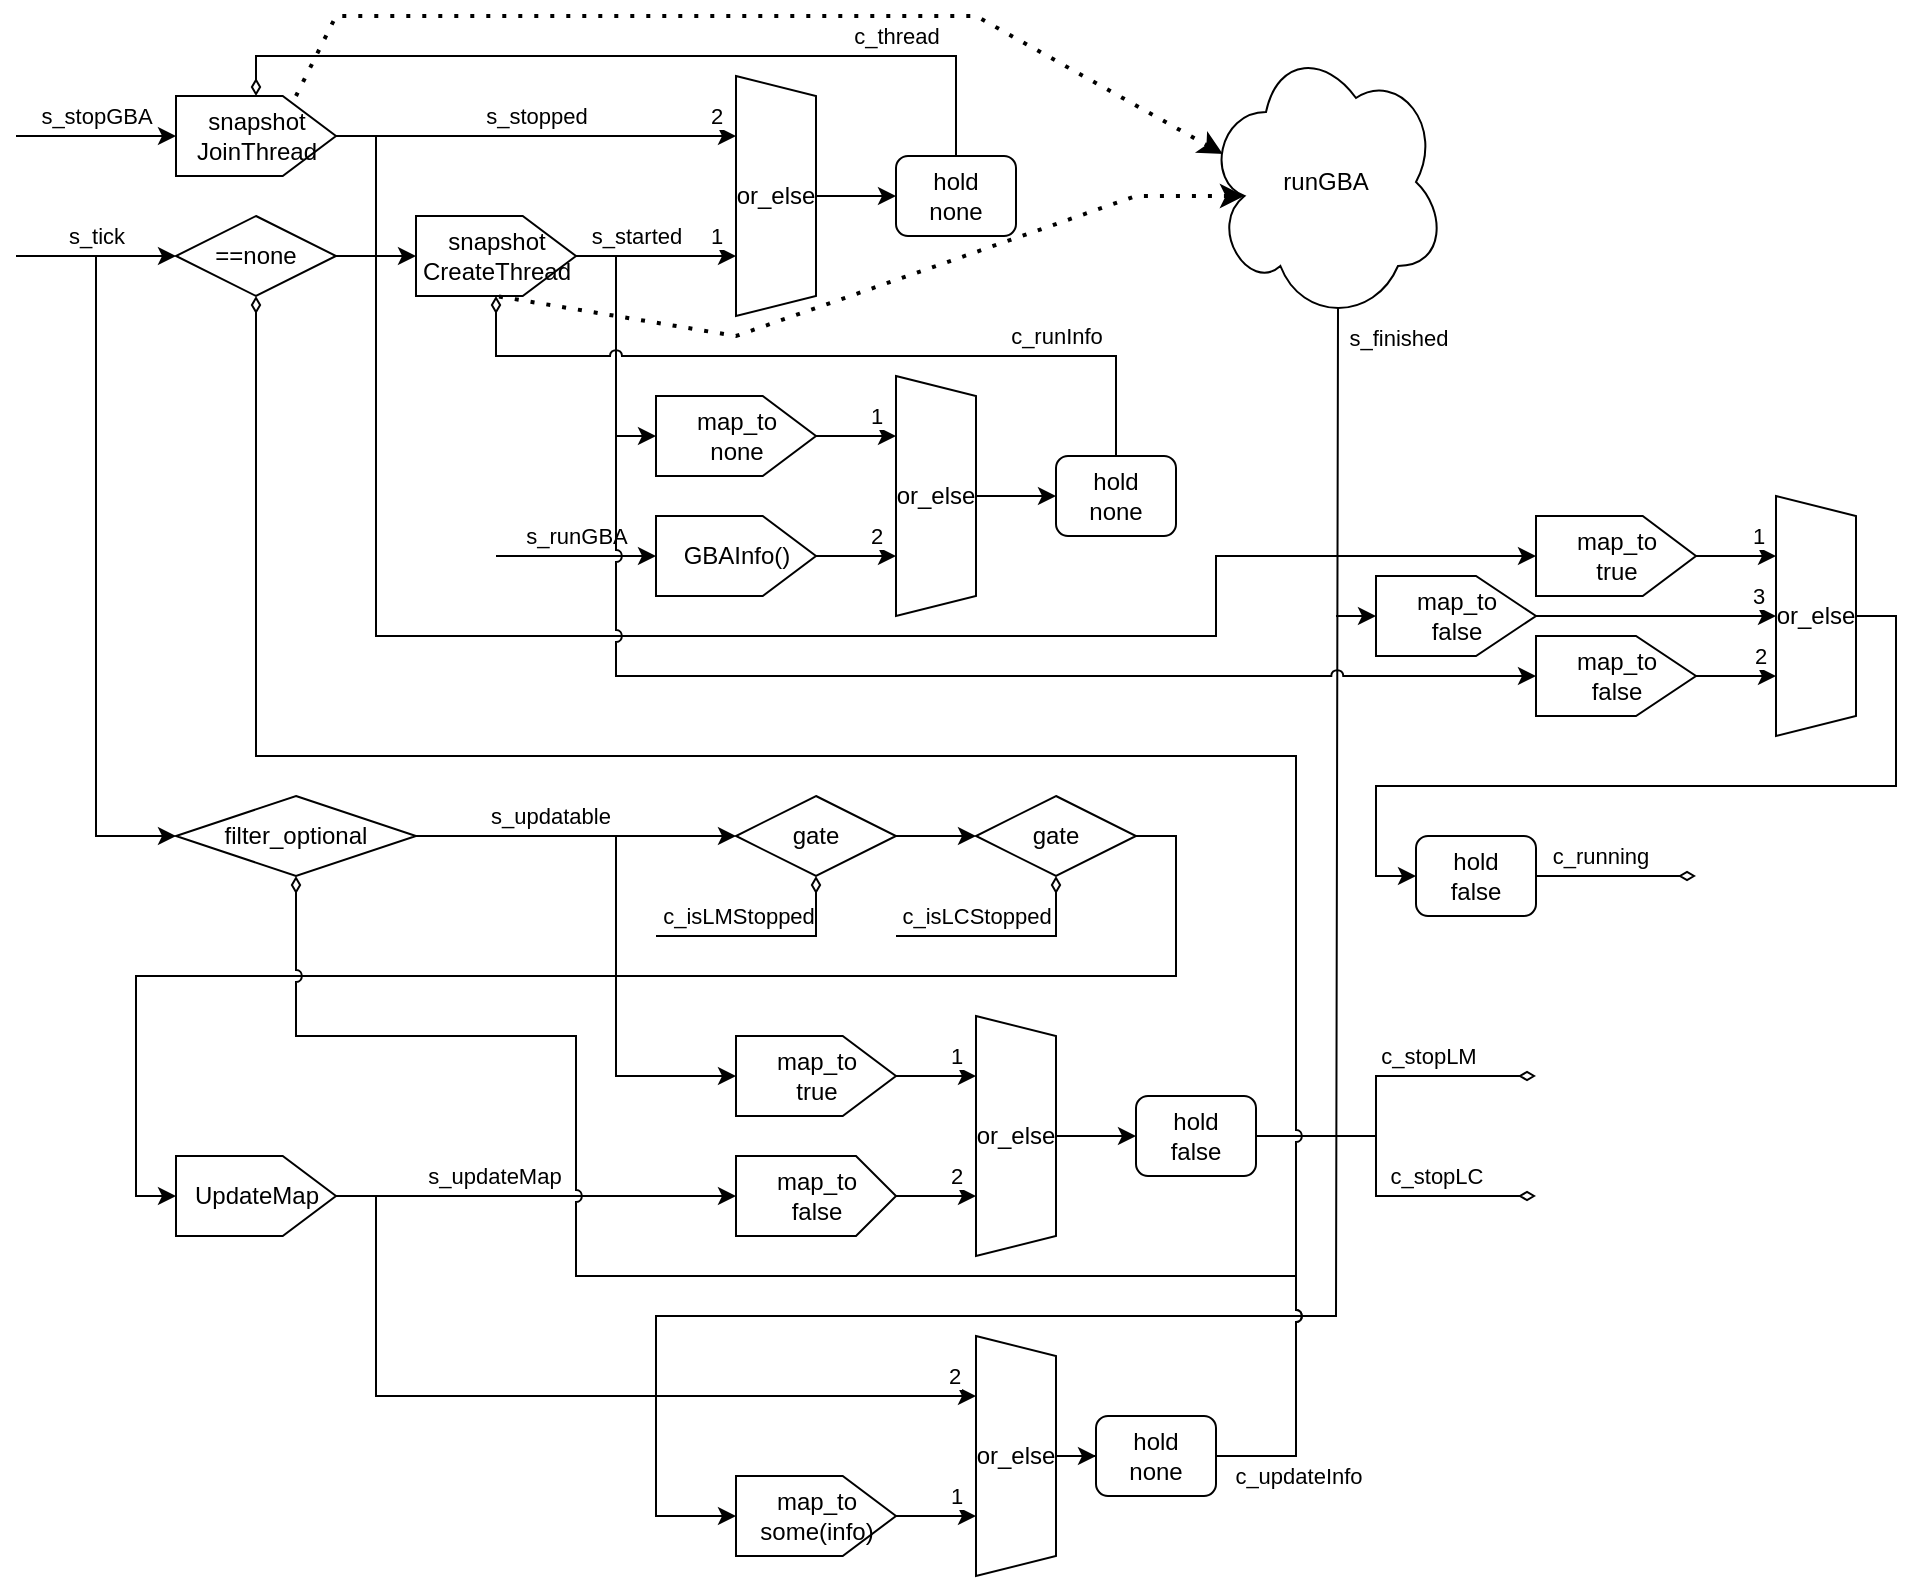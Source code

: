 <mxfile version="24.4.13" type="device">
  <diagram name="ページ1" id="TniYvJ8ufvCbDydNQP8J">
    <mxGraphModel dx="1050" dy="621" grid="1" gridSize="10" guides="1" tooltips="1" connect="1" arrows="1" fold="1" page="1" pageScale="1" pageWidth="827" pageHeight="1169" math="0" shadow="0">
      <root>
        <mxCell id="0" />
        <mxCell id="1" parent="0" />
        <mxCell id="UhMI9jnqKU9hhYAX11fX-1" value="" style="endArrow=classic;html=1;rounded=0;entryX=0.5;entryY=0;entryDx=0;entryDy=0;" parent="1" target="UhMI9jnqKU9hhYAX11fX-7" edge="1">
          <mxGeometry width="50" height="50" relative="1" as="geometry">
            <mxPoint x="40" y="250" as="sourcePoint" />
            <mxPoint x="200" y="250" as="targetPoint" />
          </mxGeometry>
        </mxCell>
        <mxCell id="UhMI9jnqKU9hhYAX11fX-2" value="s_stopGBA" style="edgeLabel;html=1;align=center;verticalAlign=middle;resizable=0;points=[];" parent="UhMI9jnqKU9hhYAX11fX-1" vertex="1" connectable="0">
          <mxGeometry x="0.39" y="-1" relative="1" as="geometry">
            <mxPoint x="-16" y="-11" as="offset" />
          </mxGeometry>
        </mxCell>
        <mxCell id="UhMI9jnqKU9hhYAX11fX-3" value="" style="endArrow=classic;html=1;rounded=0;entryX=0.5;entryY=0;entryDx=0;entryDy=0;" parent="1" target="UhMI9jnqKU9hhYAX11fX-15" edge="1">
          <mxGeometry width="50" height="50" relative="1" as="geometry">
            <mxPoint x="280" y="460" as="sourcePoint" />
            <mxPoint x="160" y="530" as="targetPoint" />
          </mxGeometry>
        </mxCell>
        <mxCell id="UhMI9jnqKU9hhYAX11fX-4" value="s_runGBA" style="edgeLabel;html=1;align=center;verticalAlign=middle;resizable=0;points=[];" parent="UhMI9jnqKU9hhYAX11fX-3" vertex="1" connectable="0">
          <mxGeometry x="0.39" y="-1" relative="1" as="geometry">
            <mxPoint x="-16" y="-11" as="offset" />
          </mxGeometry>
        </mxCell>
        <mxCell id="UhMI9jnqKU9hhYAX11fX-7" value="snapshot&lt;div&gt;JoinThread&lt;/div&gt;" style="verticalLabelPosition=middle;verticalAlign=middle;html=1;shape=offPageConnector;rounded=0;size=0.333;direction=north;labelPosition=center;align=center;" parent="1" vertex="1">
          <mxGeometry x="120" y="230" width="80" height="40" as="geometry" />
        </mxCell>
        <mxCell id="UhMI9jnqKU9hhYAX11fX-11" style="edgeStyle=orthogonalEdgeStyle;rounded=0;orthogonalLoop=1;jettySize=auto;html=1;exitX=0.5;exitY=0;exitDx=0;exitDy=0;entryX=0;entryY=0.5;entryDx=0;entryDy=0;" parent="1" source="UhMI9jnqKU9hhYAX11fX-8" target="UhMI9jnqKU9hhYAX11fX-10" edge="1">
          <mxGeometry relative="1" as="geometry" />
        </mxCell>
        <mxCell id="UhMI9jnqKU9hhYAX11fX-8" value="or_else" style="shape=trapezoid;perimeter=trapezoidPerimeter;whiteSpace=wrap;html=1;fixedSize=1;direction=south;size=10;" parent="1" vertex="1">
          <mxGeometry x="400" y="220" width="40" height="120" as="geometry" />
        </mxCell>
        <mxCell id="UhMI9jnqKU9hhYAX11fX-9" value="" style="endArrow=classic;html=1;rounded=0;exitX=0.5;exitY=1;exitDx=0;exitDy=0;entryX=0.25;entryY=1;entryDx=0;entryDy=0;" parent="1" source="UhMI9jnqKU9hhYAX11fX-7" target="UhMI9jnqKU9hhYAX11fX-8" edge="1">
          <mxGeometry width="50" height="50" relative="1" as="geometry">
            <mxPoint x="520" y="400" as="sourcePoint" />
            <mxPoint x="360" y="260" as="targetPoint" />
          </mxGeometry>
        </mxCell>
        <mxCell id="UhMI9jnqKU9hhYAX11fX-17" value="s_stopped" style="edgeLabel;html=1;align=center;verticalAlign=middle;resizable=0;points=[];" parent="UhMI9jnqKU9hhYAX11fX-9" vertex="1" connectable="0">
          <mxGeometry x="-0.2" y="2" relative="1" as="geometry">
            <mxPoint x="20" y="-8" as="offset" />
          </mxGeometry>
        </mxCell>
        <mxCell id="UhMI9jnqKU9hhYAX11fX-68" value="2" style="edgeLabel;html=1;align=center;verticalAlign=middle;resizable=0;points=[];" parent="UhMI9jnqKU9hhYAX11fX-9" vertex="1" connectable="0">
          <mxGeometry x="0.772" y="2" relative="1" as="geometry">
            <mxPoint x="13" y="-8" as="offset" />
          </mxGeometry>
        </mxCell>
        <mxCell id="UhMI9jnqKU9hhYAX11fX-12" style="edgeStyle=orthogonalEdgeStyle;rounded=0;orthogonalLoop=1;jettySize=auto;html=1;exitX=0.5;exitY=0;exitDx=0;exitDy=0;entryX=1;entryY=0.5;entryDx=0;entryDy=0;endArrow=diamondThin;endFill=0;" parent="1" source="UhMI9jnqKU9hhYAX11fX-10" target="UhMI9jnqKU9hhYAX11fX-7" edge="1">
          <mxGeometry relative="1" as="geometry" />
        </mxCell>
        <mxCell id="UhMI9jnqKU9hhYAX11fX-13" value="c_thread" style="edgeLabel;html=1;align=center;verticalAlign=middle;resizable=0;points=[];" parent="UhMI9jnqKU9hhYAX11fX-12" vertex="1" connectable="0">
          <mxGeometry x="-0.881" y="-1" relative="1" as="geometry">
            <mxPoint x="-31" y="-35" as="offset" />
          </mxGeometry>
        </mxCell>
        <mxCell id="UhMI9jnqKU9hhYAX11fX-10" value="hold&lt;div&gt;none&lt;/div&gt;" style="rounded=1;whiteSpace=wrap;html=1;" parent="1" vertex="1">
          <mxGeometry x="480" y="260" width="60" height="40" as="geometry" />
        </mxCell>
        <mxCell id="UhMI9jnqKU9hhYAX11fX-34" style="edgeStyle=orthogonalEdgeStyle;rounded=0;orthogonalLoop=1;jettySize=auto;html=1;exitX=0.5;exitY=0;exitDx=0;exitDy=0;entryX=0;entryY=0.5;entryDx=0;entryDy=0;" parent="1" source="UhMI9jnqKU9hhYAX11fX-14" target="UhMI9jnqKU9hhYAX11fX-33" edge="1">
          <mxGeometry relative="1" as="geometry" />
        </mxCell>
        <mxCell id="UhMI9jnqKU9hhYAX11fX-14" value="or_else" style="shape=trapezoid;perimeter=trapezoidPerimeter;whiteSpace=wrap;html=1;fixedSize=1;direction=south;size=10;" parent="1" vertex="1">
          <mxGeometry x="480" y="370" width="40" height="120" as="geometry" />
        </mxCell>
        <mxCell id="UhMI9jnqKU9hhYAX11fX-32" style="edgeStyle=orthogonalEdgeStyle;rounded=0;orthogonalLoop=1;jettySize=auto;html=1;exitX=0.5;exitY=1;exitDx=0;exitDy=0;entryX=0.75;entryY=1;entryDx=0;entryDy=0;" parent="1" source="UhMI9jnqKU9hhYAX11fX-15" target="UhMI9jnqKU9hhYAX11fX-14" edge="1">
          <mxGeometry relative="1" as="geometry" />
        </mxCell>
        <mxCell id="UhMI9jnqKU9hhYAX11fX-70" value="2" style="edgeLabel;html=1;align=center;verticalAlign=middle;resizable=0;points=[];" parent="UhMI9jnqKU9hhYAX11fX-32" vertex="1" connectable="0">
          <mxGeometry x="0.36" y="3" relative="1" as="geometry">
            <mxPoint x="3" y="-7" as="offset" />
          </mxGeometry>
        </mxCell>
        <mxCell id="UhMI9jnqKU9hhYAX11fX-15" value="GBAInfo()" style="verticalLabelPosition=middle;verticalAlign=middle;html=1;shape=offPageConnector;rounded=0;size=0.333;direction=north;labelPosition=center;align=center;" parent="1" vertex="1">
          <mxGeometry x="360" y="440" width="80" height="40" as="geometry" />
        </mxCell>
        <mxCell id="UhMI9jnqKU9hhYAX11fX-18" value="" style="endArrow=classic;html=1;rounded=0;entryX=0;entryY=0.5;entryDx=0;entryDy=0;" parent="1" target="UhMI9jnqKU9hhYAX11fX-20" edge="1">
          <mxGeometry width="50" height="50" relative="1" as="geometry">
            <mxPoint x="40" y="310" as="sourcePoint" />
            <mxPoint x="120" y="320" as="targetPoint" />
          </mxGeometry>
        </mxCell>
        <mxCell id="UhMI9jnqKU9hhYAX11fX-19" value="s_tick" style="edgeLabel;html=1;align=center;verticalAlign=middle;resizable=0;points=[];" parent="UhMI9jnqKU9hhYAX11fX-18" vertex="1" connectable="0">
          <mxGeometry x="0.39" y="-1" relative="1" as="geometry">
            <mxPoint x="-16" y="-11" as="offset" />
          </mxGeometry>
        </mxCell>
        <mxCell id="UhMI9jnqKU9hhYAX11fX-22" style="edgeStyle=orthogonalEdgeStyle;rounded=0;orthogonalLoop=1;jettySize=auto;html=1;exitX=1;exitY=0.5;exitDx=0;exitDy=0;entryX=0.5;entryY=0;entryDx=0;entryDy=0;" parent="1" source="UhMI9jnqKU9hhYAX11fX-20" target="UhMI9jnqKU9hhYAX11fX-21" edge="1">
          <mxGeometry relative="1" as="geometry" />
        </mxCell>
        <mxCell id="UhMI9jnqKU9hhYAX11fX-20" value="==none" style="rhombus;whiteSpace=wrap;html=1;" parent="1" vertex="1">
          <mxGeometry x="120" y="290" width="80" height="40" as="geometry" />
        </mxCell>
        <mxCell id="UhMI9jnqKU9hhYAX11fX-23" style="edgeStyle=orthogonalEdgeStyle;rounded=0;orthogonalLoop=1;jettySize=auto;html=1;exitX=0.5;exitY=1;exitDx=0;exitDy=0;entryX=0.75;entryY=1;entryDx=0;entryDy=0;" parent="1" source="UhMI9jnqKU9hhYAX11fX-21" target="UhMI9jnqKU9hhYAX11fX-8" edge="1">
          <mxGeometry relative="1" as="geometry" />
        </mxCell>
        <mxCell id="UhMI9jnqKU9hhYAX11fX-24" value="s_started" style="edgeLabel;html=1;align=center;verticalAlign=middle;resizable=0;points=[];" parent="UhMI9jnqKU9hhYAX11fX-23" vertex="1" connectable="0">
          <mxGeometry x="-0.3" y="2" relative="1" as="geometry">
            <mxPoint x="2" y="-8" as="offset" />
          </mxGeometry>
        </mxCell>
        <mxCell id="UhMI9jnqKU9hhYAX11fX-67" value="1" style="edgeLabel;html=1;align=center;verticalAlign=middle;resizable=0;points=[];" parent="UhMI9jnqKU9hhYAX11fX-23" vertex="1" connectable="0">
          <mxGeometry x="0.705" y="1" relative="1" as="geometry">
            <mxPoint x="2" y="-9" as="offset" />
          </mxGeometry>
        </mxCell>
        <mxCell id="UhMI9jnqKU9hhYAX11fX-28" style="edgeStyle=orthogonalEdgeStyle;rounded=0;orthogonalLoop=1;jettySize=auto;html=1;exitX=0.5;exitY=1;exitDx=0;exitDy=0;entryX=0.5;entryY=0;entryDx=0;entryDy=0;" parent="1" source="UhMI9jnqKU9hhYAX11fX-21" target="UhMI9jnqKU9hhYAX11fX-27" edge="1">
          <mxGeometry relative="1" as="geometry" />
        </mxCell>
        <mxCell id="UhMI9jnqKU9hhYAX11fX-21" value="snapshot&lt;div&gt;CreateThread&lt;/div&gt;" style="verticalLabelPosition=middle;verticalAlign=middle;html=1;shape=offPageConnector;rounded=0;size=0.333;direction=north;labelPosition=center;align=center;" parent="1" vertex="1">
          <mxGeometry x="240" y="290" width="80" height="40" as="geometry" />
        </mxCell>
        <mxCell id="UhMI9jnqKU9hhYAX11fX-29" style="edgeStyle=orthogonalEdgeStyle;rounded=0;orthogonalLoop=1;jettySize=auto;html=1;exitX=0.5;exitY=1;exitDx=0;exitDy=0;entryX=0.25;entryY=1;entryDx=0;entryDy=0;" parent="1" source="UhMI9jnqKU9hhYAX11fX-27" target="UhMI9jnqKU9hhYAX11fX-14" edge="1">
          <mxGeometry relative="1" as="geometry" />
        </mxCell>
        <mxCell id="UhMI9jnqKU9hhYAX11fX-69" value="1" style="edgeLabel;html=1;align=center;verticalAlign=middle;resizable=0;points=[];" parent="UhMI9jnqKU9hhYAX11fX-29" vertex="1" connectable="0">
          <mxGeometry x="0.21" y="2" relative="1" as="geometry">
            <mxPoint x="6" y="-8" as="offset" />
          </mxGeometry>
        </mxCell>
        <mxCell id="UhMI9jnqKU9hhYAX11fX-27" value="map_to&lt;div&gt;none&lt;/div&gt;" style="verticalLabelPosition=middle;verticalAlign=middle;html=1;shape=offPageConnector;rounded=0;size=0.333;direction=north;labelPosition=center;align=center;" parent="1" vertex="1">
          <mxGeometry x="360" y="380" width="80" height="40" as="geometry" />
        </mxCell>
        <mxCell id="UhMI9jnqKU9hhYAX11fX-35" style="edgeStyle=orthogonalEdgeStyle;rounded=0;orthogonalLoop=1;jettySize=auto;html=1;exitX=0.5;exitY=0;exitDx=0;exitDy=0;entryX=0;entryY=0.5;entryDx=0;entryDy=0;endArrow=diamondThin;endFill=0;jumpStyle=arc;" parent="1" source="UhMI9jnqKU9hhYAX11fX-33" target="UhMI9jnqKU9hhYAX11fX-21" edge="1">
          <mxGeometry relative="1" as="geometry">
            <Array as="points">
              <mxPoint x="590" y="360" />
              <mxPoint x="280" y="360" />
            </Array>
          </mxGeometry>
        </mxCell>
        <mxCell id="UhMI9jnqKU9hhYAX11fX-36" value="c_runInfo" style="edgeLabel;html=1;align=center;verticalAlign=middle;resizable=0;points=[];" parent="UhMI9jnqKU9hhYAX11fX-35" vertex="1" connectable="0">
          <mxGeometry x="-0.85" relative="1" as="geometry">
            <mxPoint x="-30" y="-31" as="offset" />
          </mxGeometry>
        </mxCell>
        <mxCell id="UhMI9jnqKU9hhYAX11fX-33" value="hold&lt;div&gt;none&lt;/div&gt;" style="rounded=1;whiteSpace=wrap;html=1;" parent="1" vertex="1">
          <mxGeometry x="560" y="410" width="60" height="40" as="geometry" />
        </mxCell>
        <mxCell id="UhMI9jnqKU9hhYAX11fX-37" value="" style="endArrow=classic;html=1;rounded=0;entryX=0;entryY=0.5;entryDx=0;entryDy=0;" parent="1" target="UhMI9jnqKU9hhYAX11fX-39" edge="1">
          <mxGeometry width="50" height="50" relative="1" as="geometry">
            <mxPoint x="80" y="310" as="sourcePoint" />
            <mxPoint x="110" y="550" as="targetPoint" />
            <Array as="points">
              <mxPoint x="80" y="600" />
            </Array>
          </mxGeometry>
        </mxCell>
        <mxCell id="UhMI9jnqKU9hhYAX11fX-43" style="edgeStyle=orthogonalEdgeStyle;rounded=0;orthogonalLoop=1;jettySize=auto;html=1;exitX=1;exitY=0.5;exitDx=0;exitDy=0;entryX=0;entryY=0.5;entryDx=0;entryDy=0;" parent="1" source="UhMI9jnqKU9hhYAX11fX-39" target="UhMI9jnqKU9hhYAX11fX-41" edge="1">
          <mxGeometry relative="1" as="geometry">
            <mxPoint x="320" y="600" as="sourcePoint" />
          </mxGeometry>
        </mxCell>
        <mxCell id="UhMI9jnqKU9hhYAX11fX-47" value="s_updatable" style="edgeLabel;html=1;align=center;verticalAlign=middle;resizable=0;points=[];" parent="UhMI9jnqKU9hhYAX11fX-43" vertex="1" connectable="0">
          <mxGeometry x="-0.33" y="3" relative="1" as="geometry">
            <mxPoint x="13" y="-7" as="offset" />
          </mxGeometry>
        </mxCell>
        <mxCell id="UhMI9jnqKU9hhYAX11fX-52" style="edgeStyle=orthogonalEdgeStyle;rounded=0;orthogonalLoop=1;jettySize=auto;html=1;exitX=1;exitY=0.5;exitDx=0;exitDy=0;entryX=0.5;entryY=0;entryDx=0;entryDy=0;" parent="1" source="UhMI9jnqKU9hhYAX11fX-39" target="UhMI9jnqKU9hhYAX11fX-53" edge="1">
          <mxGeometry relative="1" as="geometry">
            <mxPoint x="380" y="720" as="targetPoint" />
            <mxPoint x="320" y="600" as="sourcePoint" />
            <Array as="points">
              <mxPoint x="340" y="600" />
              <mxPoint x="340" y="720" />
            </Array>
          </mxGeometry>
        </mxCell>
        <mxCell id="UhMI9jnqKU9hhYAX11fX-39" value="filter_optional" style="rhombus;whiteSpace=wrap;html=1;" parent="1" vertex="1">
          <mxGeometry x="120" y="580" width="120" height="40" as="geometry" />
        </mxCell>
        <mxCell id="UhMI9jnqKU9hhYAX11fX-44" style="edgeStyle=orthogonalEdgeStyle;rounded=0;orthogonalLoop=1;jettySize=auto;html=1;exitX=1;exitY=0.5;exitDx=0;exitDy=0;entryX=0;entryY=0.5;entryDx=0;entryDy=0;" parent="1" source="UhMI9jnqKU9hhYAX11fX-41" target="UhMI9jnqKU9hhYAX11fX-42" edge="1">
          <mxGeometry relative="1" as="geometry" />
        </mxCell>
        <mxCell id="UhMI9jnqKU9hhYAX11fX-41" value="gate" style="rhombus;whiteSpace=wrap;html=1;" parent="1" vertex="1">
          <mxGeometry x="400" y="580" width="80" height="40" as="geometry" />
        </mxCell>
        <mxCell id="UhMI9jnqKU9hhYAX11fX-46" style="edgeStyle=orthogonalEdgeStyle;rounded=0;orthogonalLoop=1;jettySize=auto;html=1;exitX=1;exitY=0.5;exitDx=0;exitDy=0;entryX=0.5;entryY=0;entryDx=0;entryDy=0;" parent="1" source="UhMI9jnqKU9hhYAX11fX-42" target="UhMI9jnqKU9hhYAX11fX-45" edge="1">
          <mxGeometry relative="1" as="geometry">
            <Array as="points">
              <mxPoint x="620" y="600" />
              <mxPoint x="620" y="670" />
              <mxPoint x="100" y="670" />
              <mxPoint x="100" y="780" />
            </Array>
          </mxGeometry>
        </mxCell>
        <mxCell id="UhMI9jnqKU9hhYAX11fX-42" value="gate" style="rhombus;whiteSpace=wrap;html=1;" parent="1" vertex="1">
          <mxGeometry x="520" y="580" width="80" height="40" as="geometry" />
        </mxCell>
        <mxCell id="UhMI9jnqKU9hhYAX11fX-48" style="edgeStyle=orthogonalEdgeStyle;rounded=0;orthogonalLoop=1;jettySize=auto;html=1;exitX=0.5;exitY=1;exitDx=0;exitDy=0;entryX=0.5;entryY=0;entryDx=0;entryDy=0;" parent="1" source="UhMI9jnqKU9hhYAX11fX-45" target="UhMI9jnqKU9hhYAX11fX-57" edge="1">
          <mxGeometry relative="1" as="geometry">
            <mxPoint x="320" y="720" as="targetPoint" />
            <Array as="points">
              <mxPoint x="260" y="780" />
              <mxPoint x="260" y="780" />
            </Array>
          </mxGeometry>
        </mxCell>
        <mxCell id="UhMI9jnqKU9hhYAX11fX-49" value="s_updateMap" style="edgeLabel;html=1;align=center;verticalAlign=middle;resizable=0;points=[];" parent="UhMI9jnqKU9hhYAX11fX-48" vertex="1" connectable="0">
          <mxGeometry x="-0.339" y="-3" relative="1" as="geometry">
            <mxPoint x="13" y="-13" as="offset" />
          </mxGeometry>
        </mxCell>
        <mxCell id="UhMI9jnqKU9hhYAX11fX-72" style="edgeStyle=orthogonalEdgeStyle;rounded=0;orthogonalLoop=1;jettySize=auto;html=1;exitX=0.5;exitY=1;exitDx=0;exitDy=0;entryX=0.25;entryY=1;entryDx=0;entryDy=0;" parent="1" source="UhMI9jnqKU9hhYAX11fX-45" target="UhMI9jnqKU9hhYAX11fX-64" edge="1">
          <mxGeometry relative="1" as="geometry">
            <Array as="points">
              <mxPoint x="220" y="780" />
              <mxPoint x="220" y="880" />
            </Array>
          </mxGeometry>
        </mxCell>
        <mxCell id="UhMI9jnqKU9hhYAX11fX-77" value="2" style="edgeLabel;html=1;align=center;verticalAlign=middle;resizable=0;points=[];" parent="UhMI9jnqKU9hhYAX11fX-72" vertex="1" connectable="0">
          <mxGeometry x="0.929" y="3" relative="1" as="geometry">
            <mxPoint x="4" y="-7" as="offset" />
          </mxGeometry>
        </mxCell>
        <mxCell id="UhMI9jnqKU9hhYAX11fX-45" value="UpdateMap" style="verticalLabelPosition=middle;verticalAlign=middle;html=1;shape=offPageConnector;rounded=0;size=0.333;direction=north;labelPosition=center;align=center;" parent="1" vertex="1">
          <mxGeometry x="120" y="760" width="80" height="40" as="geometry" />
        </mxCell>
        <mxCell id="UhMI9jnqKU9hhYAX11fX-60" style="edgeStyle=orthogonalEdgeStyle;rounded=0;orthogonalLoop=1;jettySize=auto;html=1;exitX=1;exitY=0.5;exitDx=0;exitDy=0;endArrow=diamondThin;endFill=0;" parent="1" source="UhMI9jnqKU9hhYAX11fX-51" edge="1">
          <mxGeometry relative="1" as="geometry">
            <mxPoint x="800" y="720" as="targetPoint" />
            <Array as="points">
              <mxPoint x="720" y="750" />
              <mxPoint x="720" y="720" />
            </Array>
          </mxGeometry>
        </mxCell>
        <mxCell id="UhMI9jnqKU9hhYAX11fX-61" value="c_stopLM" style="edgeLabel;html=1;align=center;verticalAlign=middle;resizable=0;points=[];" parent="UhMI9jnqKU9hhYAX11fX-60" vertex="1" connectable="0">
          <mxGeometry x="0.28" y="-1" relative="1" as="geometry">
            <mxPoint x="7" y="-11" as="offset" />
          </mxGeometry>
        </mxCell>
        <mxCell id="UhMI9jnqKU9hhYAX11fX-62" style="edgeStyle=orthogonalEdgeStyle;rounded=0;orthogonalLoop=1;jettySize=auto;html=1;exitX=1;exitY=0.5;exitDx=0;exitDy=0;endArrow=diamondThin;endFill=0;" parent="1" source="UhMI9jnqKU9hhYAX11fX-51" edge="1">
          <mxGeometry relative="1" as="geometry">
            <mxPoint x="800" y="780" as="targetPoint" />
            <Array as="points">
              <mxPoint x="720" y="750" />
              <mxPoint x="720" y="780" />
            </Array>
          </mxGeometry>
        </mxCell>
        <mxCell id="UhMI9jnqKU9hhYAX11fX-63" value="c_stopLC" style="edgeLabel;html=1;align=center;verticalAlign=middle;resizable=0;points=[];" parent="UhMI9jnqKU9hhYAX11fX-62" vertex="1" connectable="0">
          <mxGeometry x="0.403" y="4" relative="1" as="geometry">
            <mxPoint y="-6" as="offset" />
          </mxGeometry>
        </mxCell>
        <mxCell id="UhMI9jnqKU9hhYAX11fX-51" value="hold&lt;div&gt;false&lt;/div&gt;" style="rounded=1;whiteSpace=wrap;html=1;" parent="1" vertex="1">
          <mxGeometry x="600" y="730" width="60" height="40" as="geometry" />
        </mxCell>
        <mxCell id="UhMI9jnqKU9hhYAX11fX-56" style="edgeStyle=orthogonalEdgeStyle;rounded=0;orthogonalLoop=1;jettySize=auto;html=1;exitX=0.5;exitY=1;exitDx=0;exitDy=0;entryX=0.25;entryY=1;entryDx=0;entryDy=0;" parent="1" source="UhMI9jnqKU9hhYAX11fX-53" target="UhMI9jnqKU9hhYAX11fX-55" edge="1">
          <mxGeometry relative="1" as="geometry" />
        </mxCell>
        <mxCell id="UhMI9jnqKU9hhYAX11fX-65" value="1" style="edgeLabel;html=1;align=center;verticalAlign=middle;resizable=0;points=[];" parent="UhMI9jnqKU9hhYAX11fX-56" vertex="1" connectable="0">
          <mxGeometry x="-0.14" y="-2" relative="1" as="geometry">
            <mxPoint x="13" y="-12" as="offset" />
          </mxGeometry>
        </mxCell>
        <mxCell id="UhMI9jnqKU9hhYAX11fX-53" value="map_to&lt;div&gt;true&lt;/div&gt;" style="verticalLabelPosition=middle;verticalAlign=middle;html=1;shape=offPageConnector;rounded=0;size=0.333;direction=north;labelPosition=center;align=center;" parent="1" vertex="1">
          <mxGeometry x="400" y="700" width="80" height="40" as="geometry" />
        </mxCell>
        <mxCell id="UhMI9jnqKU9hhYAX11fX-59" style="edgeStyle=orthogonalEdgeStyle;rounded=0;orthogonalLoop=1;jettySize=auto;html=1;exitX=0.5;exitY=0;exitDx=0;exitDy=0;entryX=0;entryY=0.5;entryDx=0;entryDy=0;" parent="1" source="UhMI9jnqKU9hhYAX11fX-55" target="UhMI9jnqKU9hhYAX11fX-51" edge="1">
          <mxGeometry relative="1" as="geometry" />
        </mxCell>
        <mxCell id="UhMI9jnqKU9hhYAX11fX-55" value="or_else" style="shape=trapezoid;perimeter=trapezoidPerimeter;whiteSpace=wrap;html=1;fixedSize=1;direction=south;size=10;" parent="1" vertex="1">
          <mxGeometry x="520" y="690" width="40" height="120" as="geometry" />
        </mxCell>
        <mxCell id="UhMI9jnqKU9hhYAX11fX-58" style="edgeStyle=orthogonalEdgeStyle;rounded=0;orthogonalLoop=1;jettySize=auto;html=1;exitX=0.5;exitY=1;exitDx=0;exitDy=0;entryX=0.75;entryY=1;entryDx=0;entryDy=0;" parent="1" source="UhMI9jnqKU9hhYAX11fX-57" target="UhMI9jnqKU9hhYAX11fX-55" edge="1">
          <mxGeometry relative="1" as="geometry" />
        </mxCell>
        <mxCell id="UhMI9jnqKU9hhYAX11fX-66" value="2" style="edgeLabel;html=1;align=center;verticalAlign=middle;resizable=0;points=[];" parent="UhMI9jnqKU9hhYAX11fX-58" vertex="1" connectable="0">
          <mxGeometry x="-0.19" relative="1" as="geometry">
            <mxPoint x="14" y="-10" as="offset" />
          </mxGeometry>
        </mxCell>
        <mxCell id="UhMI9jnqKU9hhYAX11fX-57" value="map_to&lt;div&gt;false&lt;/div&gt;" style="verticalLabelPosition=middle;verticalAlign=middle;html=1;shape=offPageConnector;rounded=0;size=0.25;direction=north;labelPosition=center;align=center;" parent="1" vertex="1">
          <mxGeometry x="400" y="760" width="80" height="40" as="geometry" />
        </mxCell>
        <mxCell id="UhMI9jnqKU9hhYAX11fX-79" style="edgeStyle=orthogonalEdgeStyle;rounded=0;orthogonalLoop=1;jettySize=auto;html=1;exitX=0.5;exitY=0;exitDx=0;exitDy=0;" parent="1" source="UhMI9jnqKU9hhYAX11fX-64" target="UhMI9jnqKU9hhYAX11fX-78" edge="1">
          <mxGeometry relative="1" as="geometry" />
        </mxCell>
        <mxCell id="UhMI9jnqKU9hhYAX11fX-64" value="or_else" style="shape=trapezoid;perimeter=trapezoidPerimeter;whiteSpace=wrap;html=1;fixedSize=1;direction=south;size=10;" parent="1" vertex="1">
          <mxGeometry x="520" y="850" width="40" height="120" as="geometry" />
        </mxCell>
        <mxCell id="UhMI9jnqKU9hhYAX11fX-71" value="" style="endArrow=classic;html=1;rounded=0;entryX=0.5;entryY=0;entryDx=0;entryDy=0;exitX=0.55;exitY=0.95;exitDx=0;exitDy=0;exitPerimeter=0;" parent="1" source="UtK8eYdhK9Chik5KtoTu-1" target="UhMI9jnqKU9hhYAX11fX-73" edge="1">
          <mxGeometry width="50" height="50" relative="1" as="geometry">
            <mxPoint x="320" y="940" as="sourcePoint" />
            <mxPoint x="360" y="930" as="targetPoint" />
            <Array as="points">
              <mxPoint x="700" y="840" />
              <mxPoint x="360" y="840" />
              <mxPoint x="360" y="940" />
            </Array>
          </mxGeometry>
        </mxCell>
        <mxCell id="UhMI9jnqKU9hhYAX11fX-75" value="s_finished" style="edgeLabel;html=1;align=center;verticalAlign=middle;resizable=0;points=[];" parent="UhMI9jnqKU9hhYAX11fX-71" vertex="1" connectable="0">
          <mxGeometry x="-0.345" y="-1" relative="1" as="geometry">
            <mxPoint x="31" y="-308" as="offset" />
          </mxGeometry>
        </mxCell>
        <mxCell id="UhMI9jnqKU9hhYAX11fX-74" style="edgeStyle=orthogonalEdgeStyle;rounded=0;orthogonalLoop=1;jettySize=auto;html=1;exitX=0.5;exitY=1;exitDx=0;exitDy=0;entryX=0.75;entryY=1;entryDx=0;entryDy=0;" parent="1" source="UhMI9jnqKU9hhYAX11fX-73" target="UhMI9jnqKU9hhYAX11fX-64" edge="1">
          <mxGeometry relative="1" as="geometry" />
        </mxCell>
        <mxCell id="UhMI9jnqKU9hhYAX11fX-76" value="1" style="edgeLabel;html=1;align=center;verticalAlign=middle;resizable=0;points=[];" parent="UhMI9jnqKU9hhYAX11fX-74" vertex="1" connectable="0">
          <mxGeometry x="0.46" relative="1" as="geometry">
            <mxPoint x="1" y="-10" as="offset" />
          </mxGeometry>
        </mxCell>
        <mxCell id="UhMI9jnqKU9hhYAX11fX-73" value="map_to&lt;div&gt;some(info)&lt;/div&gt;" style="verticalLabelPosition=middle;verticalAlign=middle;html=1;shape=offPageConnector;rounded=0;size=0.333;direction=north;labelPosition=center;align=center;" parent="1" vertex="1">
          <mxGeometry x="400" y="920" width="80" height="40" as="geometry" />
        </mxCell>
        <mxCell id="UhMI9jnqKU9hhYAX11fX-80" style="edgeStyle=orthogonalEdgeStyle;rounded=0;orthogonalLoop=1;jettySize=auto;html=1;exitX=1;exitY=0.5;exitDx=0;exitDy=0;entryX=0.5;entryY=1;entryDx=0;entryDy=0;jumpStyle=arc;endArrow=diamondThin;endFill=0;" parent="1" source="UhMI9jnqKU9hhYAX11fX-78" target="UhMI9jnqKU9hhYAX11fX-39" edge="1">
          <mxGeometry relative="1" as="geometry">
            <Array as="points">
              <mxPoint x="680" y="910" />
              <mxPoint x="680" y="820" />
              <mxPoint x="320" y="820" />
              <mxPoint x="320" y="700" />
              <mxPoint x="180" y="700" />
            </Array>
          </mxGeometry>
        </mxCell>
        <mxCell id="UhMI9jnqKU9hhYAX11fX-81" value="c_updateInfo" style="edgeLabel;html=1;align=center;verticalAlign=middle;resizable=0;points=[];" parent="UhMI9jnqKU9hhYAX11fX-80" vertex="1" connectable="0">
          <mxGeometry x="-0.606" y="-3" relative="1" as="geometry">
            <mxPoint x="34" y="103" as="offset" />
          </mxGeometry>
        </mxCell>
        <mxCell id="UhMI9jnqKU9hhYAX11fX-83" style="edgeStyle=orthogonalEdgeStyle;rounded=0;orthogonalLoop=1;jettySize=auto;html=1;exitX=1;exitY=0.5;exitDx=0;exitDy=0;entryX=0.5;entryY=1;entryDx=0;entryDy=0;jumpStyle=arc;endArrow=diamondThin;endFill=0;" parent="1" source="UhMI9jnqKU9hhYAX11fX-78" target="UhMI9jnqKU9hhYAX11fX-20" edge="1">
          <mxGeometry relative="1" as="geometry">
            <Array as="points">
              <mxPoint x="680" y="910" />
              <mxPoint x="680" y="560" />
              <mxPoint x="160" y="560" />
            </Array>
          </mxGeometry>
        </mxCell>
        <mxCell id="UhMI9jnqKU9hhYAX11fX-78" value="hold&lt;div&gt;none&lt;/div&gt;" style="rounded=1;whiteSpace=wrap;html=1;" parent="1" vertex="1">
          <mxGeometry x="580" y="890" width="60" height="40" as="geometry" />
        </mxCell>
        <mxCell id="UhMI9jnqKU9hhYAX11fX-85" value="" style="endArrow=none;dashed=1;html=1;dashPattern=1 3;strokeWidth=2;rounded=0;entryX=0;entryY=0.5;entryDx=0;entryDy=0;exitX=0.16;exitY=0.55;exitDx=0;exitDy=0;exitPerimeter=0;endFill=0;startArrow=classic;startFill=1;" parent="1" source="UtK8eYdhK9Chik5KtoTu-1" target="UhMI9jnqKU9hhYAX11fX-21" edge="1">
          <mxGeometry width="50" height="50" relative="1" as="geometry">
            <mxPoint x="640" y="280" as="sourcePoint" />
            <mxPoint x="440" y="370" as="targetPoint" />
            <Array as="points">
              <mxPoint x="600" y="280" />
              <mxPoint x="400" y="350" />
            </Array>
          </mxGeometry>
        </mxCell>
        <mxCell id="UhMI9jnqKU9hhYAX11fX-90" value="" style="endArrow=diamondThin;html=1;rounded=0;entryX=0.5;entryY=1;entryDx=0;entryDy=0;endFill=0;jumpStyle=arc;" parent="1" target="UhMI9jnqKU9hhYAX11fX-41" edge="1">
          <mxGeometry width="50" height="50" relative="1" as="geometry">
            <mxPoint x="360" y="650" as="sourcePoint" />
            <mxPoint x="440" y="600" as="targetPoint" />
            <Array as="points">
              <mxPoint x="440" y="650" />
            </Array>
          </mxGeometry>
        </mxCell>
        <mxCell id="UhMI9jnqKU9hhYAX11fX-92" value="c_isLMStopped" style="edgeLabel;html=1;align=center;verticalAlign=middle;resizable=0;points=[];" parent="UhMI9jnqKU9hhYAX11fX-90" vertex="1" connectable="0">
          <mxGeometry x="-0.576" y="-2" relative="1" as="geometry">
            <mxPoint x="17" y="-12" as="offset" />
          </mxGeometry>
        </mxCell>
        <mxCell id="UhMI9jnqKU9hhYAX11fX-91" value="" style="endArrow=diamondThin;html=1;rounded=0;entryX=0.5;entryY=1;entryDx=0;entryDy=0;endFill=0;jumpStyle=arc;" parent="1" target="UhMI9jnqKU9hhYAX11fX-42" edge="1">
          <mxGeometry width="50" height="50" relative="1" as="geometry">
            <mxPoint x="480" y="650" as="sourcePoint" />
            <mxPoint x="440" y="640" as="targetPoint" />
            <Array as="points">
              <mxPoint x="560" y="650" />
            </Array>
          </mxGeometry>
        </mxCell>
        <mxCell id="UhMI9jnqKU9hhYAX11fX-93" value="c_isLCStopped" style="edgeLabel;html=1;align=center;verticalAlign=middle;resizable=0;points=[];" parent="UhMI9jnqKU9hhYAX11fX-91" vertex="1" connectable="0">
          <mxGeometry x="-0.096" relative="1" as="geometry">
            <mxPoint x="-10" y="-10" as="offset" />
          </mxGeometry>
        </mxCell>
        <mxCell id="s4m0stcBm5AgSYSQtLiZ-15" style="edgeStyle=orthogonalEdgeStyle;rounded=0;orthogonalLoop=1;jettySize=auto;html=1;exitX=0.5;exitY=0;exitDx=0;exitDy=0;entryX=0;entryY=0.5;entryDx=0;entryDy=0;" parent="1" source="s4m0stcBm5AgSYSQtLiZ-1" target="s4m0stcBm5AgSYSQtLiZ-16" edge="1">
          <mxGeometry relative="1" as="geometry">
            <mxPoint x="1000" y="490" as="targetPoint" />
          </mxGeometry>
        </mxCell>
        <mxCell id="s4m0stcBm5AgSYSQtLiZ-1" value="or_else" style="shape=trapezoid;perimeter=trapezoidPerimeter;whiteSpace=wrap;html=1;fixedSize=1;direction=south;size=10;" parent="1" vertex="1">
          <mxGeometry x="920" y="430" width="40" height="120" as="geometry" />
        </mxCell>
        <mxCell id="s4m0stcBm5AgSYSQtLiZ-2" value="" style="endArrow=classic;html=1;rounded=0;entryX=0.5;entryY=0;entryDx=0;entryDy=0;" parent="1" target="s4m0stcBm5AgSYSQtLiZ-3" edge="1">
          <mxGeometry width="50" height="50" relative="1" as="geometry">
            <mxPoint x="220" y="250" as="sourcePoint" />
            <mxPoint x="670" y="470" as="targetPoint" />
            <Array as="points">
              <mxPoint x="220" y="500" />
              <mxPoint x="640" y="500" />
              <mxPoint x="640" y="460" />
            </Array>
          </mxGeometry>
        </mxCell>
        <mxCell id="s4m0stcBm5AgSYSQtLiZ-8" style="edgeStyle=orthogonalEdgeStyle;rounded=0;orthogonalLoop=1;jettySize=auto;html=1;exitX=0.5;exitY=1;exitDx=0;exitDy=0;entryX=0.25;entryY=1;entryDx=0;entryDy=0;" parent="1" source="s4m0stcBm5AgSYSQtLiZ-3" target="s4m0stcBm5AgSYSQtLiZ-1" edge="1">
          <mxGeometry relative="1" as="geometry" />
        </mxCell>
        <mxCell id="s4m0stcBm5AgSYSQtLiZ-19" value="1" style="edgeLabel;html=1;align=center;verticalAlign=middle;resizable=0;points=[];" parent="s4m0stcBm5AgSYSQtLiZ-8" vertex="1" connectable="0">
          <mxGeometry x="0.07" y="1" relative="1" as="geometry">
            <mxPoint x="9" y="-9" as="offset" />
          </mxGeometry>
        </mxCell>
        <mxCell id="s4m0stcBm5AgSYSQtLiZ-3" value="map_to&lt;div&gt;true&lt;/div&gt;" style="verticalLabelPosition=middle;verticalAlign=middle;html=1;shape=offPageConnector;rounded=0;size=0.333;direction=north;labelPosition=center;align=center;" parent="1" vertex="1">
          <mxGeometry x="800" y="440" width="80" height="40" as="geometry" />
        </mxCell>
        <mxCell id="s4m0stcBm5AgSYSQtLiZ-9" value="" style="endArrow=classic;html=1;rounded=0;entryX=0.5;entryY=0;entryDx=0;entryDy=0;shadow=0;jumpStyle=arc;" parent="1" target="s4m0stcBm5AgSYSQtLiZ-10" edge="1">
          <mxGeometry width="50" height="50" relative="1" as="geometry">
            <mxPoint x="340" y="400" as="sourcePoint" />
            <mxPoint x="710" y="570" as="targetPoint" />
            <Array as="points">
              <mxPoint x="340" y="520" />
            </Array>
          </mxGeometry>
        </mxCell>
        <mxCell id="s4m0stcBm5AgSYSQtLiZ-11" style="edgeStyle=orthogonalEdgeStyle;rounded=0;orthogonalLoop=1;jettySize=auto;html=1;exitX=0.5;exitY=1;exitDx=0;exitDy=0;entryX=0.75;entryY=1;entryDx=0;entryDy=0;" parent="1" source="s4m0stcBm5AgSYSQtLiZ-10" target="s4m0stcBm5AgSYSQtLiZ-1" edge="1">
          <mxGeometry relative="1" as="geometry" />
        </mxCell>
        <mxCell id="s4m0stcBm5AgSYSQtLiZ-20" value="2" style="edgeLabel;html=1;align=center;verticalAlign=middle;resizable=0;points=[];" parent="s4m0stcBm5AgSYSQtLiZ-11" vertex="1" connectable="0">
          <mxGeometry x="0.57" y="2" relative="1" as="geometry">
            <mxPoint y="-8" as="offset" />
          </mxGeometry>
        </mxCell>
        <mxCell id="s4m0stcBm5AgSYSQtLiZ-10" value="map_to&lt;div&gt;false&lt;/div&gt;" style="verticalLabelPosition=middle;verticalAlign=middle;html=1;shape=offPageConnector;rounded=0;size=0.375;direction=north;labelPosition=center;align=center;" parent="1" vertex="1">
          <mxGeometry x="800" y="500" width="80" height="40" as="geometry" />
        </mxCell>
        <mxCell id="s4m0stcBm5AgSYSQtLiZ-13" style="edgeStyle=orthogonalEdgeStyle;rounded=0;orthogonalLoop=1;jettySize=auto;html=1;exitX=0.5;exitY=1;exitDx=0;exitDy=0;entryX=0.5;entryY=1;entryDx=0;entryDy=0;" parent="1" source="s4m0stcBm5AgSYSQtLiZ-12" target="s4m0stcBm5AgSYSQtLiZ-1" edge="1">
          <mxGeometry relative="1" as="geometry" />
        </mxCell>
        <mxCell id="s4m0stcBm5AgSYSQtLiZ-21" value="3" style="edgeLabel;html=1;align=center;verticalAlign=middle;resizable=0;points=[];" parent="s4m0stcBm5AgSYSQtLiZ-13" vertex="1" connectable="0">
          <mxGeometry x="0.407" y="4" relative="1" as="geometry">
            <mxPoint x="26" y="-6" as="offset" />
          </mxGeometry>
        </mxCell>
        <mxCell id="s4m0stcBm5AgSYSQtLiZ-12" value="map_to&lt;div&gt;false&lt;/div&gt;" style="verticalLabelPosition=middle;verticalAlign=middle;html=1;shape=offPageConnector;rounded=0;size=0.375;direction=north;labelPosition=center;align=center;" parent="1" vertex="1">
          <mxGeometry x="720" y="470" width="80" height="40" as="geometry" />
        </mxCell>
        <mxCell id="s4m0stcBm5AgSYSQtLiZ-14" value="" style="endArrow=classic;html=1;rounded=0;entryX=0.5;entryY=0;entryDx=0;entryDy=0;" parent="1" target="s4m0stcBm5AgSYSQtLiZ-12" edge="1">
          <mxGeometry width="50" height="50" relative="1" as="geometry">
            <mxPoint x="700" y="490" as="sourcePoint" />
            <mxPoint x="680" y="540" as="targetPoint" />
          </mxGeometry>
        </mxCell>
        <mxCell id="s4m0stcBm5AgSYSQtLiZ-17" style="edgeStyle=orthogonalEdgeStyle;rounded=0;orthogonalLoop=1;jettySize=auto;html=1;exitX=1;exitY=0.5;exitDx=0;exitDy=0;endArrow=diamondThin;endFill=0;" parent="1" source="s4m0stcBm5AgSYSQtLiZ-16" edge="1">
          <mxGeometry relative="1" as="geometry">
            <mxPoint x="880" y="620" as="targetPoint" />
          </mxGeometry>
        </mxCell>
        <mxCell id="s4m0stcBm5AgSYSQtLiZ-18" value="c_running" style="edgeLabel;html=1;align=center;verticalAlign=middle;resizable=0;points=[];" parent="s4m0stcBm5AgSYSQtLiZ-17" vertex="1" connectable="0">
          <mxGeometry x="-0.2" y="2" relative="1" as="geometry">
            <mxPoint y="-8" as="offset" />
          </mxGeometry>
        </mxCell>
        <mxCell id="s4m0stcBm5AgSYSQtLiZ-16" value="hold&lt;div&gt;false&lt;/div&gt;" style="rounded=1;whiteSpace=wrap;html=1;" parent="1" vertex="1">
          <mxGeometry x="740" y="600" width="60" height="40" as="geometry" />
        </mxCell>
        <mxCell id="UtK8eYdhK9Chik5KtoTu-1" value="runGBA" style="ellipse;shape=cloud;whiteSpace=wrap;html=1;" parent="1" vertex="1">
          <mxGeometry x="635" y="203" width="120" height="140" as="geometry" />
        </mxCell>
        <mxCell id="nHLy550wKk41TeTsZAwc-1" value="" style="endArrow=none;dashed=1;html=1;dashPattern=1 3;strokeWidth=2;rounded=0;entryX=1;entryY=0.75;entryDx=0;entryDy=0;exitX=0.07;exitY=0.4;exitDx=0;exitDy=0;exitPerimeter=0;endFill=0;startArrow=classic;startFill=1;" edge="1" parent="1" source="UtK8eYdhK9Chik5KtoTu-1" target="UhMI9jnqKU9hhYAX11fX-7">
          <mxGeometry width="50" height="50" relative="1" as="geometry">
            <mxPoint x="574" y="130" as="sourcePoint" />
            <mxPoint x="200" y="180" as="targetPoint" />
            <Array as="points">
              <mxPoint x="520" y="190" />
              <mxPoint x="200" y="190" />
            </Array>
          </mxGeometry>
        </mxCell>
      </root>
    </mxGraphModel>
  </diagram>
</mxfile>
